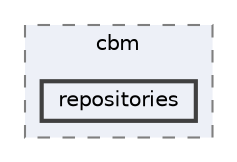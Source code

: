 digraph "repository/cbm/src/main/java/com/sterlite/cal/cbm/repositories"
{
 // LATEX_PDF_SIZE
  bgcolor="transparent";
  edge [fontname=Helvetica,fontsize=10,labelfontname=Helvetica,labelfontsize=10];
  node [fontname=Helvetica,fontsize=10,shape=box,height=0.2,width=0.4];
  compound=true
  subgraph clusterdir_24a66cfe2b63f447342d1eafaa32c778 {
    graph [ bgcolor="#edf0f7", pencolor="grey50", label="cbm", fontname=Helvetica,fontsize=10 style="filled,dashed", URL="dir_24a66cfe2b63f447342d1eafaa32c778.html",tooltip=""]
  dir_294fb7af0a6c351e5ec3223e45750cf1 [label="repositories", fillcolor="#edf0f7", color="grey25", style="filled,bold", URL="dir_294fb7af0a6c351e5ec3223e45750cf1.html",tooltip=""];
  }
}

